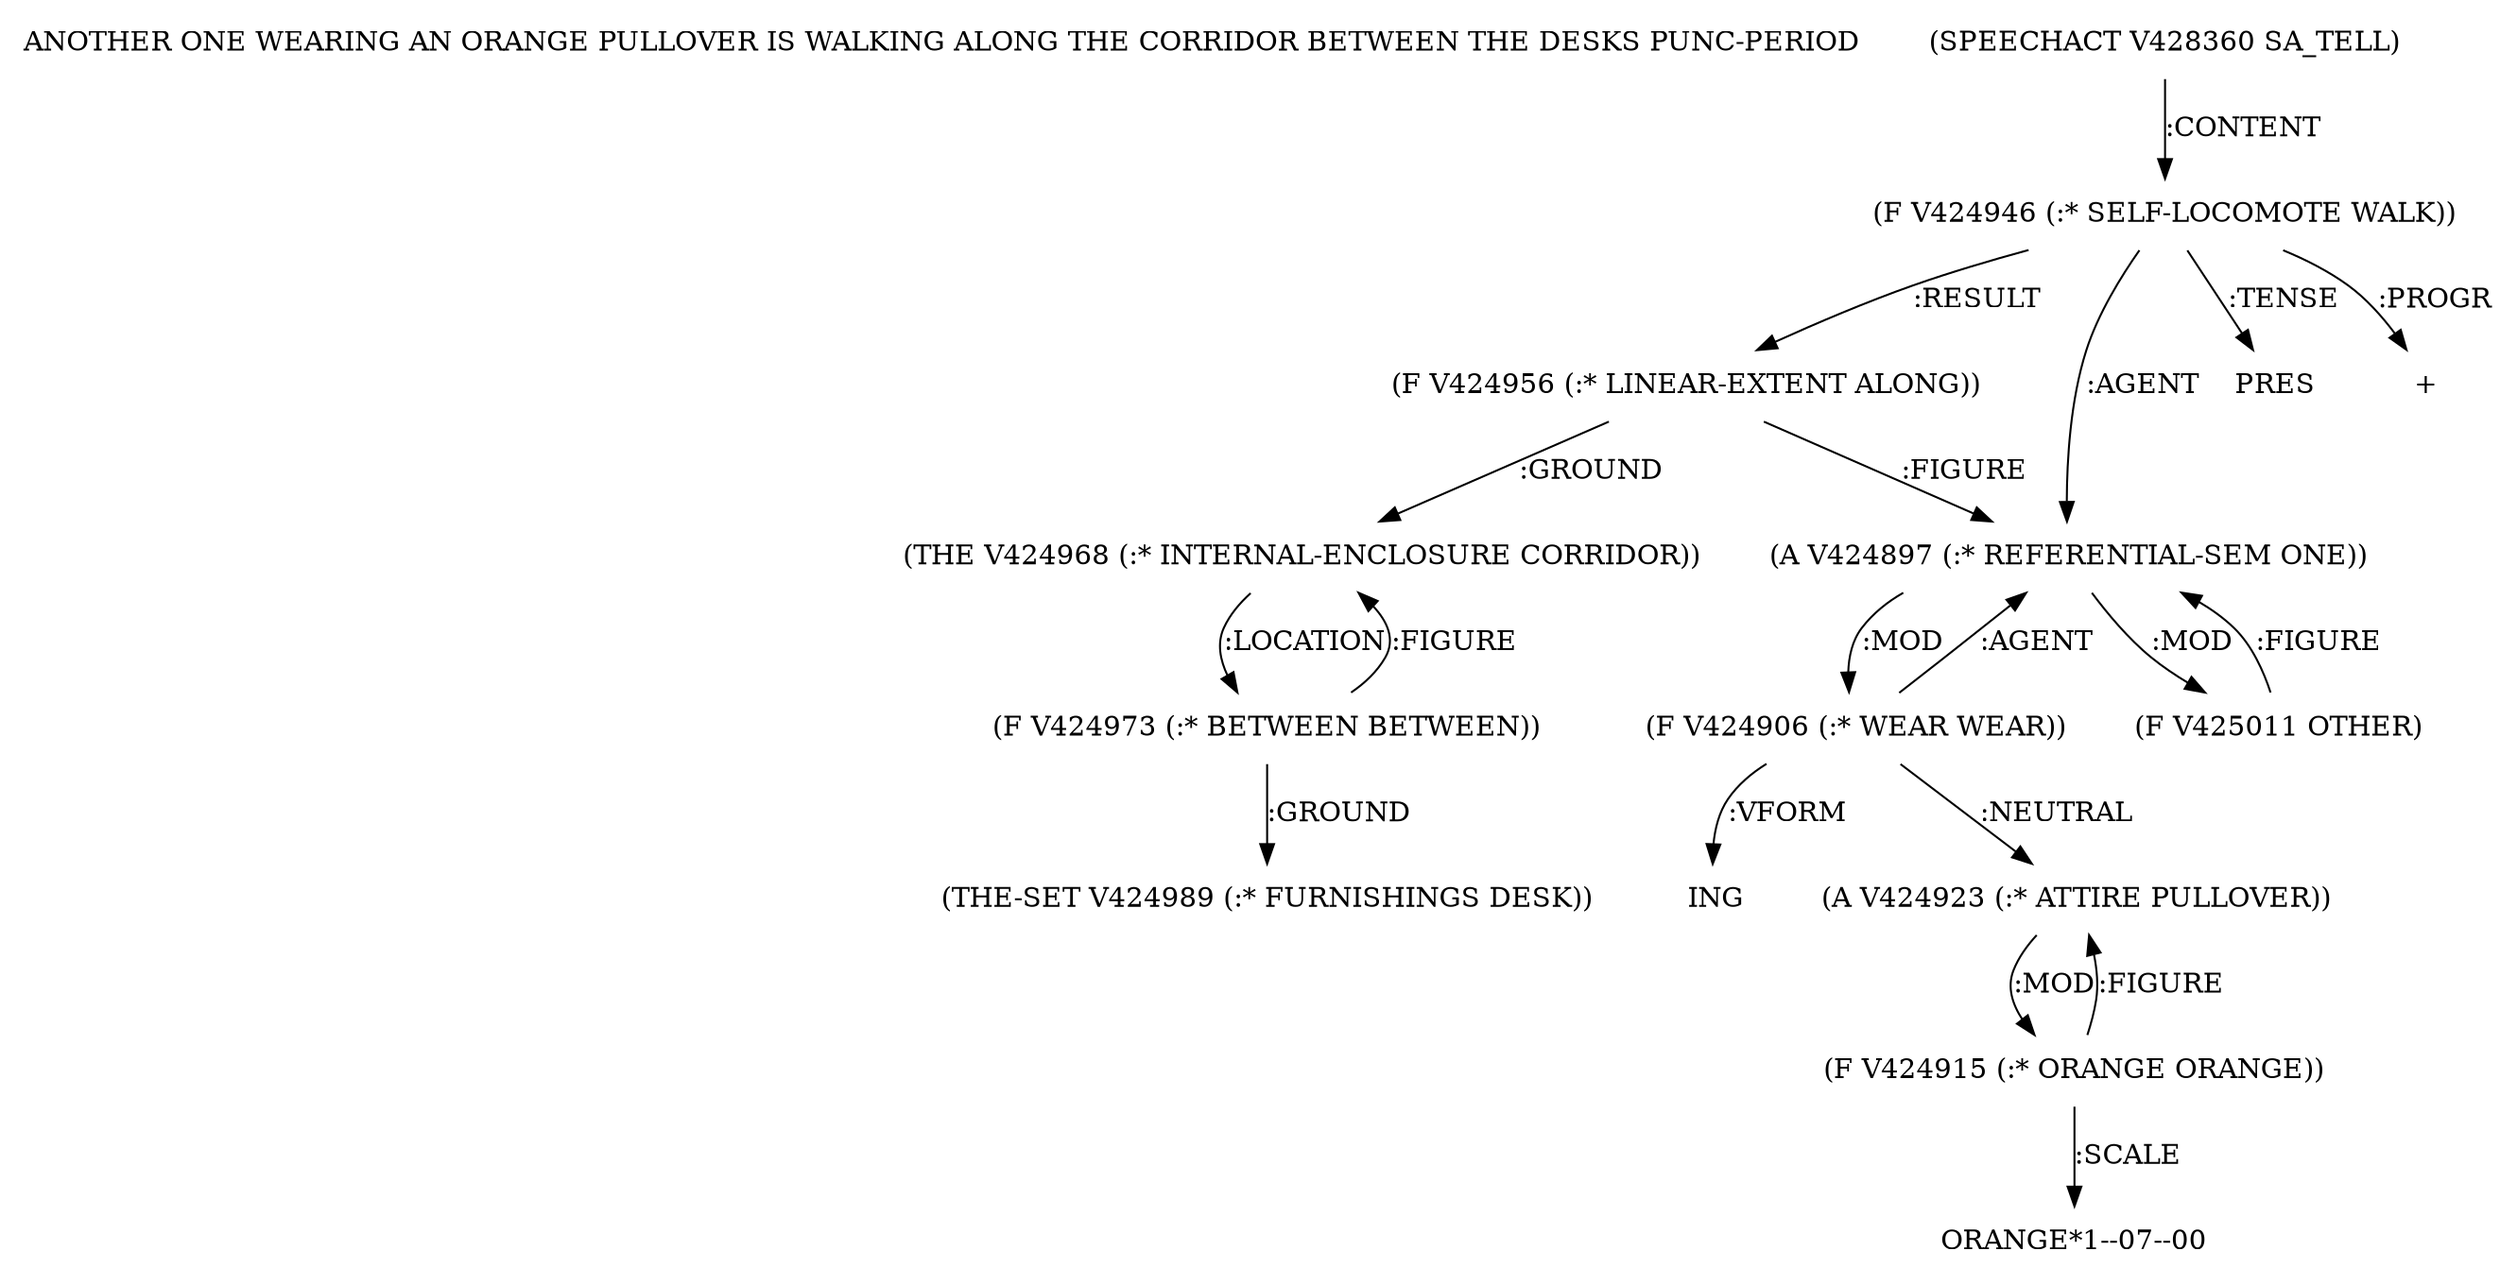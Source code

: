digraph Terms {
  node [shape=none]
  "ANOTHER ONE WEARING AN ORANGE PULLOVER IS WALKING ALONG THE CORRIDOR BETWEEN THE DESKS PUNC-PERIOD"
  "V428360" [label="(SPEECHACT V428360 SA_TELL)"]
  "V428360" -> "V424946" [label=":CONTENT"]
  "V424946" [label="(F V424946 (:* SELF-LOCOMOTE WALK))"]
  "V424946" -> "V424956" [label=":RESULT"]
  "V424946" -> "V424897" [label=":AGENT"]
  "V424946" -> "NT431354" [label=":TENSE"]
  "NT431354" [label="PRES"]
  "V424946" -> "NT431355" [label=":PROGR"]
  "NT431355" [label="+"]
  "V424897" [label="(A V424897 (:* REFERENTIAL-SEM ONE))"]
  "V424897" -> "V425011" [label=":MOD"]
  "V424897" -> "V424906" [label=":MOD"]
  "V425011" [label="(F V425011 OTHER)"]
  "V425011" -> "V424897" [label=":FIGURE"]
  "V424906" [label="(F V424906 (:* WEAR WEAR))"]
  "V424906" -> "V424897" [label=":AGENT"]
  "V424906" -> "V424923" [label=":NEUTRAL"]
  "V424906" -> "NT431356" [label=":VFORM"]
  "NT431356" [label="ING"]
  "V424923" [label="(A V424923 (:* ATTIRE PULLOVER))"]
  "V424923" -> "V424915" [label=":MOD"]
  "V424915" [label="(F V424915 (:* ORANGE ORANGE))"]
  "V424915" -> "V424923" [label=":FIGURE"]
  "V424915" -> "NT431357" [label=":SCALE"]
  "NT431357" [label="ORANGE*1--07--00"]
  "V424956" [label="(F V424956 (:* LINEAR-EXTENT ALONG))"]
  "V424956" -> "V424968" [label=":GROUND"]
  "V424956" -> "V424897" [label=":FIGURE"]
  "V424968" [label="(THE V424968 (:* INTERNAL-ENCLOSURE CORRIDOR))"]
  "V424968" -> "V424973" [label=":LOCATION"]
  "V424973" [label="(F V424973 (:* BETWEEN BETWEEN))"]
  "V424973" -> "V424989" [label=":GROUND"]
  "V424973" -> "V424968" [label=":FIGURE"]
  "V424989" [label="(THE-SET V424989 (:* FURNISHINGS DESK))"]
}
